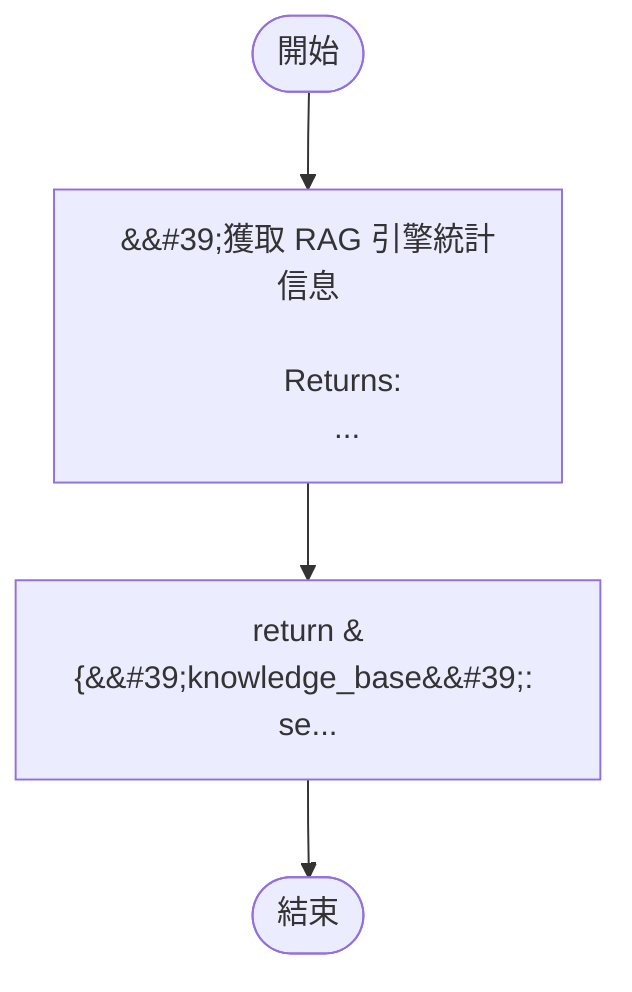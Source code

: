 flowchart TB
    n1([開始])
    n2([結束])
    n3[&amp;&#35;39;獲取 RAG 引擎統計信息\n\n        Returns:\n         ...]
    n4[return &#123;&amp;&#35;39;knowledge_base&amp;&#35;39;: se...]
    n1 --> n3
    n3 --> n4
    n4 --> n2